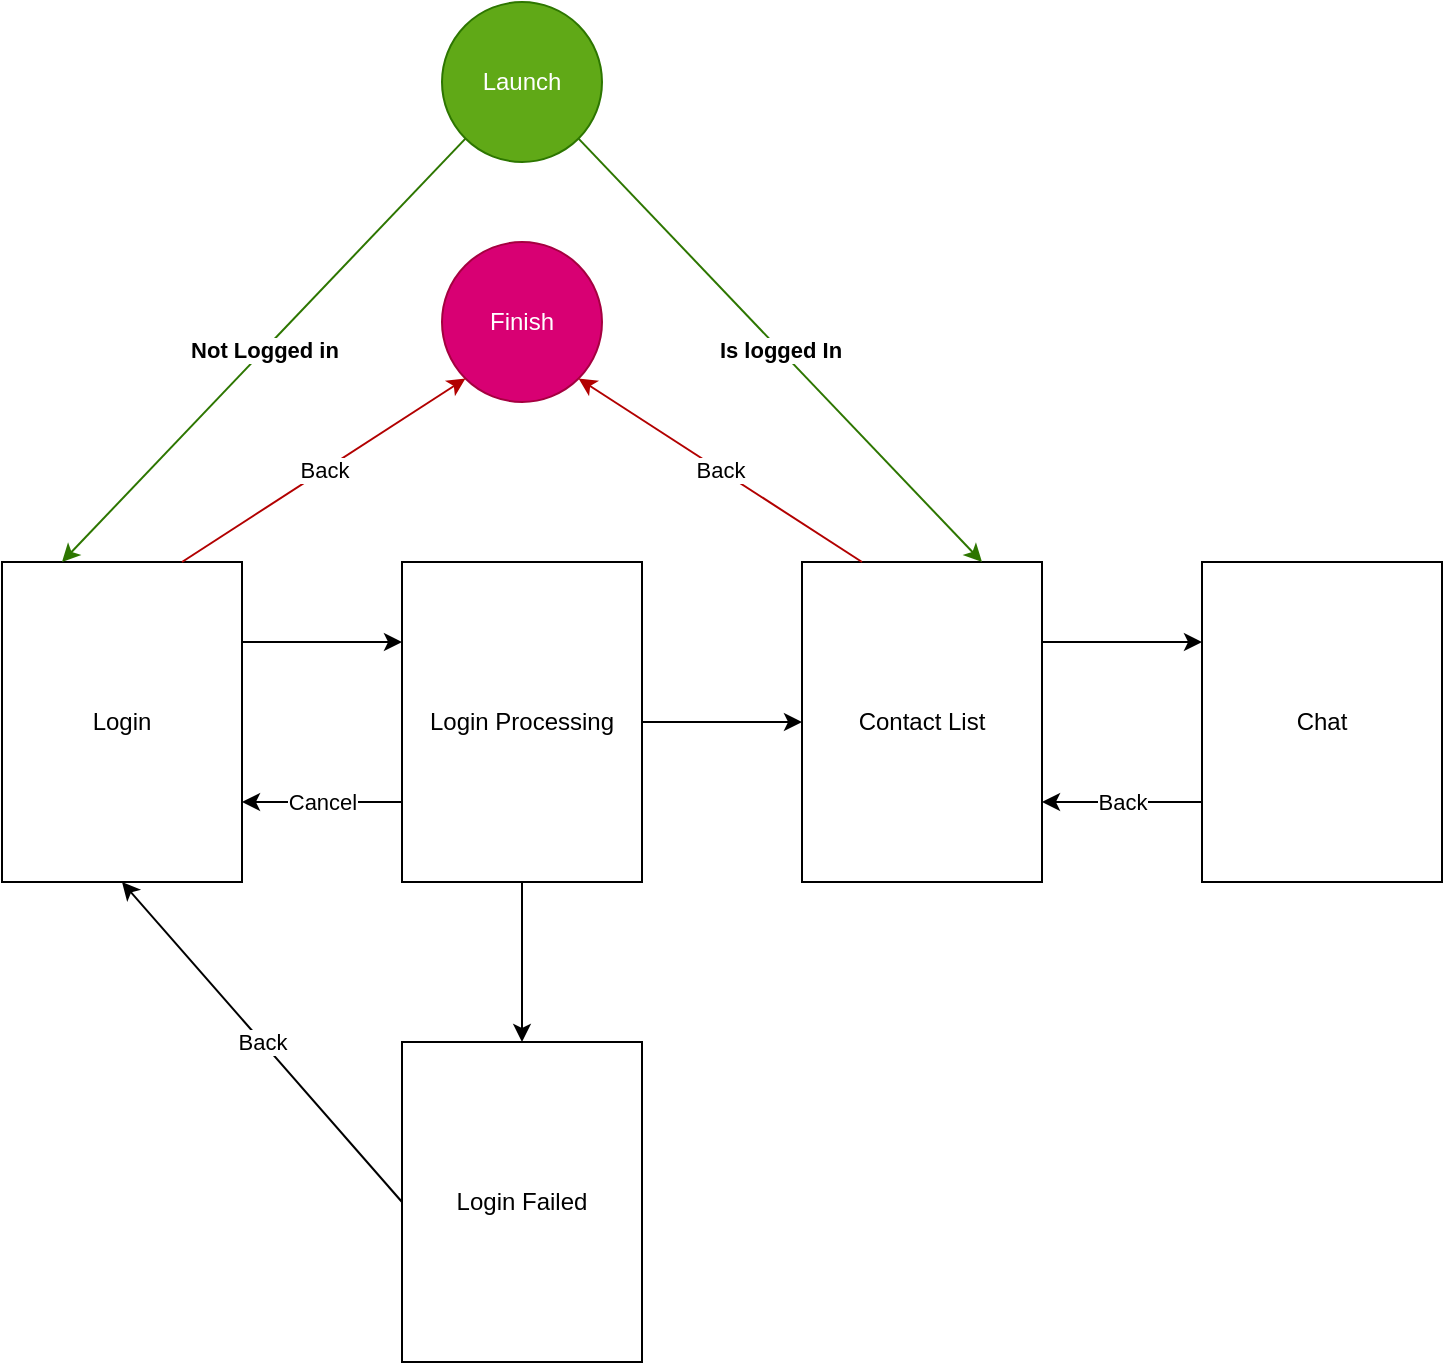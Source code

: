 <mxfile version="13.1.2" type="device"><diagram id="UgAOAWGouH_KJYW4Byuq" name="Page-1"><mxGraphModel dx="1426" dy="771" grid="1" gridSize="10" guides="1" tooltips="1" connect="1" arrows="1" fold="1" page="1" pageScale="1" pageWidth="827" pageHeight="1169" math="0" shadow="0"><root><mxCell id="0"/><mxCell id="1" parent="0"/><mxCell id="GmupJK2gzXZJmjHYzkMG-1" value="Login" style="rounded=0;whiteSpace=wrap;html=1;" parent="1" vertex="1"><mxGeometry x="120" y="600" width="120" height="160" as="geometry"/></mxCell><mxCell id="GmupJK2gzXZJmjHYzkMG-2" value="Contact List" style="rounded=0;whiteSpace=wrap;html=1;" parent="1" vertex="1"><mxGeometry x="520" y="600" width="120" height="160" as="geometry"/></mxCell><mxCell id="GmupJK2gzXZJmjHYzkMG-3" value="Chat" style="rounded=0;whiteSpace=wrap;html=1;" parent="1" vertex="1"><mxGeometry x="720" y="600" width="120" height="160" as="geometry"/></mxCell><mxCell id="GmupJK2gzXZJmjHYzkMG-4" value="Login Processing" style="rounded=0;whiteSpace=wrap;html=1;" parent="1" vertex="1"><mxGeometry x="320" y="600" width="120" height="160" as="geometry"/></mxCell><mxCell id="GmupJK2gzXZJmjHYzkMG-5" value="Login Failed" style="rounded=0;whiteSpace=wrap;html=1;" parent="1" vertex="1"><mxGeometry x="320" y="840" width="120" height="160" as="geometry"/></mxCell><mxCell id="GmupJK2gzXZJmjHYzkMG-8" value="Launch" style="ellipse;whiteSpace=wrap;html=1;aspect=fixed;fillColor=#60a917;strokeColor=#2D7600;fontColor=#ffffff;" parent="1" vertex="1"><mxGeometry x="340" y="320" width="80" height="80" as="geometry"/></mxCell><mxCell id="GmupJK2gzXZJmjHYzkMG-9" value="" style="endArrow=classic;html=1;exitX=1;exitY=0.5;exitDx=0;exitDy=0;entryX=0;entryY=0.5;entryDx=0;entryDy=0;" parent="1" source="GmupJK2gzXZJmjHYzkMG-4" target="GmupJK2gzXZJmjHYzkMG-2" edge="1"><mxGeometry width="50" height="50" relative="1" as="geometry"><mxPoint x="270" y="770" as="sourcePoint"/><mxPoint x="320" y="720" as="targetPoint"/></mxGeometry></mxCell><mxCell id="GmupJK2gzXZJmjHYzkMG-14" value="" style="endArrow=classic;html=1;exitX=0.5;exitY=1;exitDx=0;exitDy=0;entryX=0.5;entryY=0;entryDx=0;entryDy=0;" parent="1" source="GmupJK2gzXZJmjHYzkMG-4" target="GmupJK2gzXZJmjHYzkMG-5" edge="1"><mxGeometry width="50" height="50" relative="1" as="geometry"><mxPoint x="450" y="690" as="sourcePoint"/><mxPoint x="490" y="690" as="targetPoint"/></mxGeometry></mxCell><mxCell id="GmupJK2gzXZJmjHYzkMG-15" value="Back" style="endArrow=classic;html=1;exitX=0;exitY=0.5;exitDx=0;exitDy=0;entryX=0.5;entryY=1;entryDx=0;entryDy=0;" parent="1" source="GmupJK2gzXZJmjHYzkMG-5" target="GmupJK2gzXZJmjHYzkMG-1" edge="1"><mxGeometry width="50" height="50" relative="1" as="geometry"><mxPoint x="390" y="770" as="sourcePoint"/><mxPoint x="390" y="810" as="targetPoint"/></mxGeometry></mxCell><mxCell id="GmupJK2gzXZJmjHYzkMG-23" value="" style="endArrow=classic;html=1;exitX=1;exitY=0.25;exitDx=0;exitDy=0;entryX=0;entryY=0.25;entryDx=0;entryDy=0;" parent="1" source="GmupJK2gzXZJmjHYzkMG-1" target="GmupJK2gzXZJmjHYzkMG-4" edge="1"><mxGeometry width="50" height="50" relative="1" as="geometry"><mxPoint x="270" y="770" as="sourcePoint"/><mxPoint x="320" y="720" as="targetPoint"/></mxGeometry></mxCell><mxCell id="GmupJK2gzXZJmjHYzkMG-24" value="Cancel" style="endArrow=classic;html=1;exitX=0;exitY=0.75;exitDx=0;exitDy=0;entryX=1;entryY=0.75;entryDx=0;entryDy=0;" parent="1" source="GmupJK2gzXZJmjHYzkMG-4" target="GmupJK2gzXZJmjHYzkMG-1" edge="1"><mxGeometry width="50" height="50" relative="1" as="geometry"><mxPoint x="250" y="650" as="sourcePoint"/><mxPoint x="330" y="650" as="targetPoint"/></mxGeometry></mxCell><mxCell id="GmupJK2gzXZJmjHYzkMG-25" value="" style="endArrow=classic;html=1;exitX=1;exitY=0.25;exitDx=0;exitDy=0;entryX=0;entryY=0.25;entryDx=0;entryDy=0;" parent="1" source="GmupJK2gzXZJmjHYzkMG-2" target="GmupJK2gzXZJmjHYzkMG-3" edge="1"><mxGeometry width="50" height="50" relative="1" as="geometry"><mxPoint x="640" y="640" as="sourcePoint"/><mxPoint x="720" y="640" as="targetPoint"/></mxGeometry></mxCell><mxCell id="GmupJK2gzXZJmjHYzkMG-26" value="Back" style="endArrow=classic;html=1;exitX=0;exitY=0.75;exitDx=0;exitDy=0;entryX=1;entryY=0.75;entryDx=0;entryDy=0;" parent="1" source="GmupJK2gzXZJmjHYzkMG-3" target="GmupJK2gzXZJmjHYzkMG-2" edge="1"><mxGeometry width="50" height="50" relative="1" as="geometry"><mxPoint x="650" y="650" as="sourcePoint"/><mxPoint x="730" y="650" as="targetPoint"/></mxGeometry></mxCell><mxCell id="GmupJK2gzXZJmjHYzkMG-27" value="Finish" style="ellipse;whiteSpace=wrap;html=1;aspect=fixed;fillColor=#d80073;strokeColor=#A50040;fontColor=#ffffff;" parent="1" vertex="1"><mxGeometry x="340" y="440" width="80" height="80" as="geometry"/></mxCell><mxCell id="GmupJK2gzXZJmjHYzkMG-28" value="Back" style="endArrow=classic;html=1;exitX=0.25;exitY=0;exitDx=0;exitDy=0;entryX=1;entryY=1;entryDx=0;entryDy=0;fillColor=#e51400;strokeColor=#B20000;" parent="1" source="GmupJK2gzXZJmjHYzkMG-2" target="GmupJK2gzXZJmjHYzkMG-27" edge="1"><mxGeometry width="50" height="50" relative="1" as="geometry"><mxPoint x="650" y="650" as="sourcePoint"/><mxPoint x="730" y="650" as="targetPoint"/></mxGeometry></mxCell><mxCell id="GmupJK2gzXZJmjHYzkMG-30" value="Back" style="endArrow=classic;html=1;exitX=0.75;exitY=0;exitDx=0;exitDy=0;entryX=0;entryY=1;entryDx=0;entryDy=0;fillColor=#e51400;strokeColor=#B20000;" parent="1" source="GmupJK2gzXZJmjHYzkMG-1" target="GmupJK2gzXZJmjHYzkMG-27" edge="1"><mxGeometry width="50" height="50" relative="1" as="geometry"><mxPoint x="590" y="610" as="sourcePoint"/><mxPoint x="50" y="490" as="targetPoint"/></mxGeometry></mxCell><mxCell id="GmupJK2gzXZJmjHYzkMG-31" value="Not Logged in" style="endArrow=classic;html=1;exitX=0;exitY=1;exitDx=0;exitDy=0;entryX=0.25;entryY=0;entryDx=0;entryDy=0;fillColor=#60a917;strokeColor=#2D7600;fontStyle=1" parent="1" source="GmupJK2gzXZJmjHYzkMG-8" target="GmupJK2gzXZJmjHYzkMG-1" edge="1"><mxGeometry width="50" height="50" relative="1" as="geometry"><mxPoint x="190" y="610" as="sourcePoint"/><mxPoint x="418.284" y="458.284" as="targetPoint"/></mxGeometry></mxCell><mxCell id="GmupJK2gzXZJmjHYzkMG-32" value="Is logged In" style="endArrow=classic;html=1;exitX=1;exitY=1;exitDx=0;exitDy=0;entryX=0.75;entryY=0;entryDx=0;entryDy=0;fillColor=#60a917;strokeColor=#2D7600;fontStyle=1" parent="1" source="GmupJK2gzXZJmjHYzkMG-8" target="GmupJK2gzXZJmjHYzkMG-2" edge="1"><mxGeometry width="50" height="50" relative="1" as="geometry"><mxPoint x="180" y="440" as="sourcePoint"/><mxPoint x="160" y="610" as="targetPoint"/></mxGeometry></mxCell></root></mxGraphModel></diagram></mxfile>